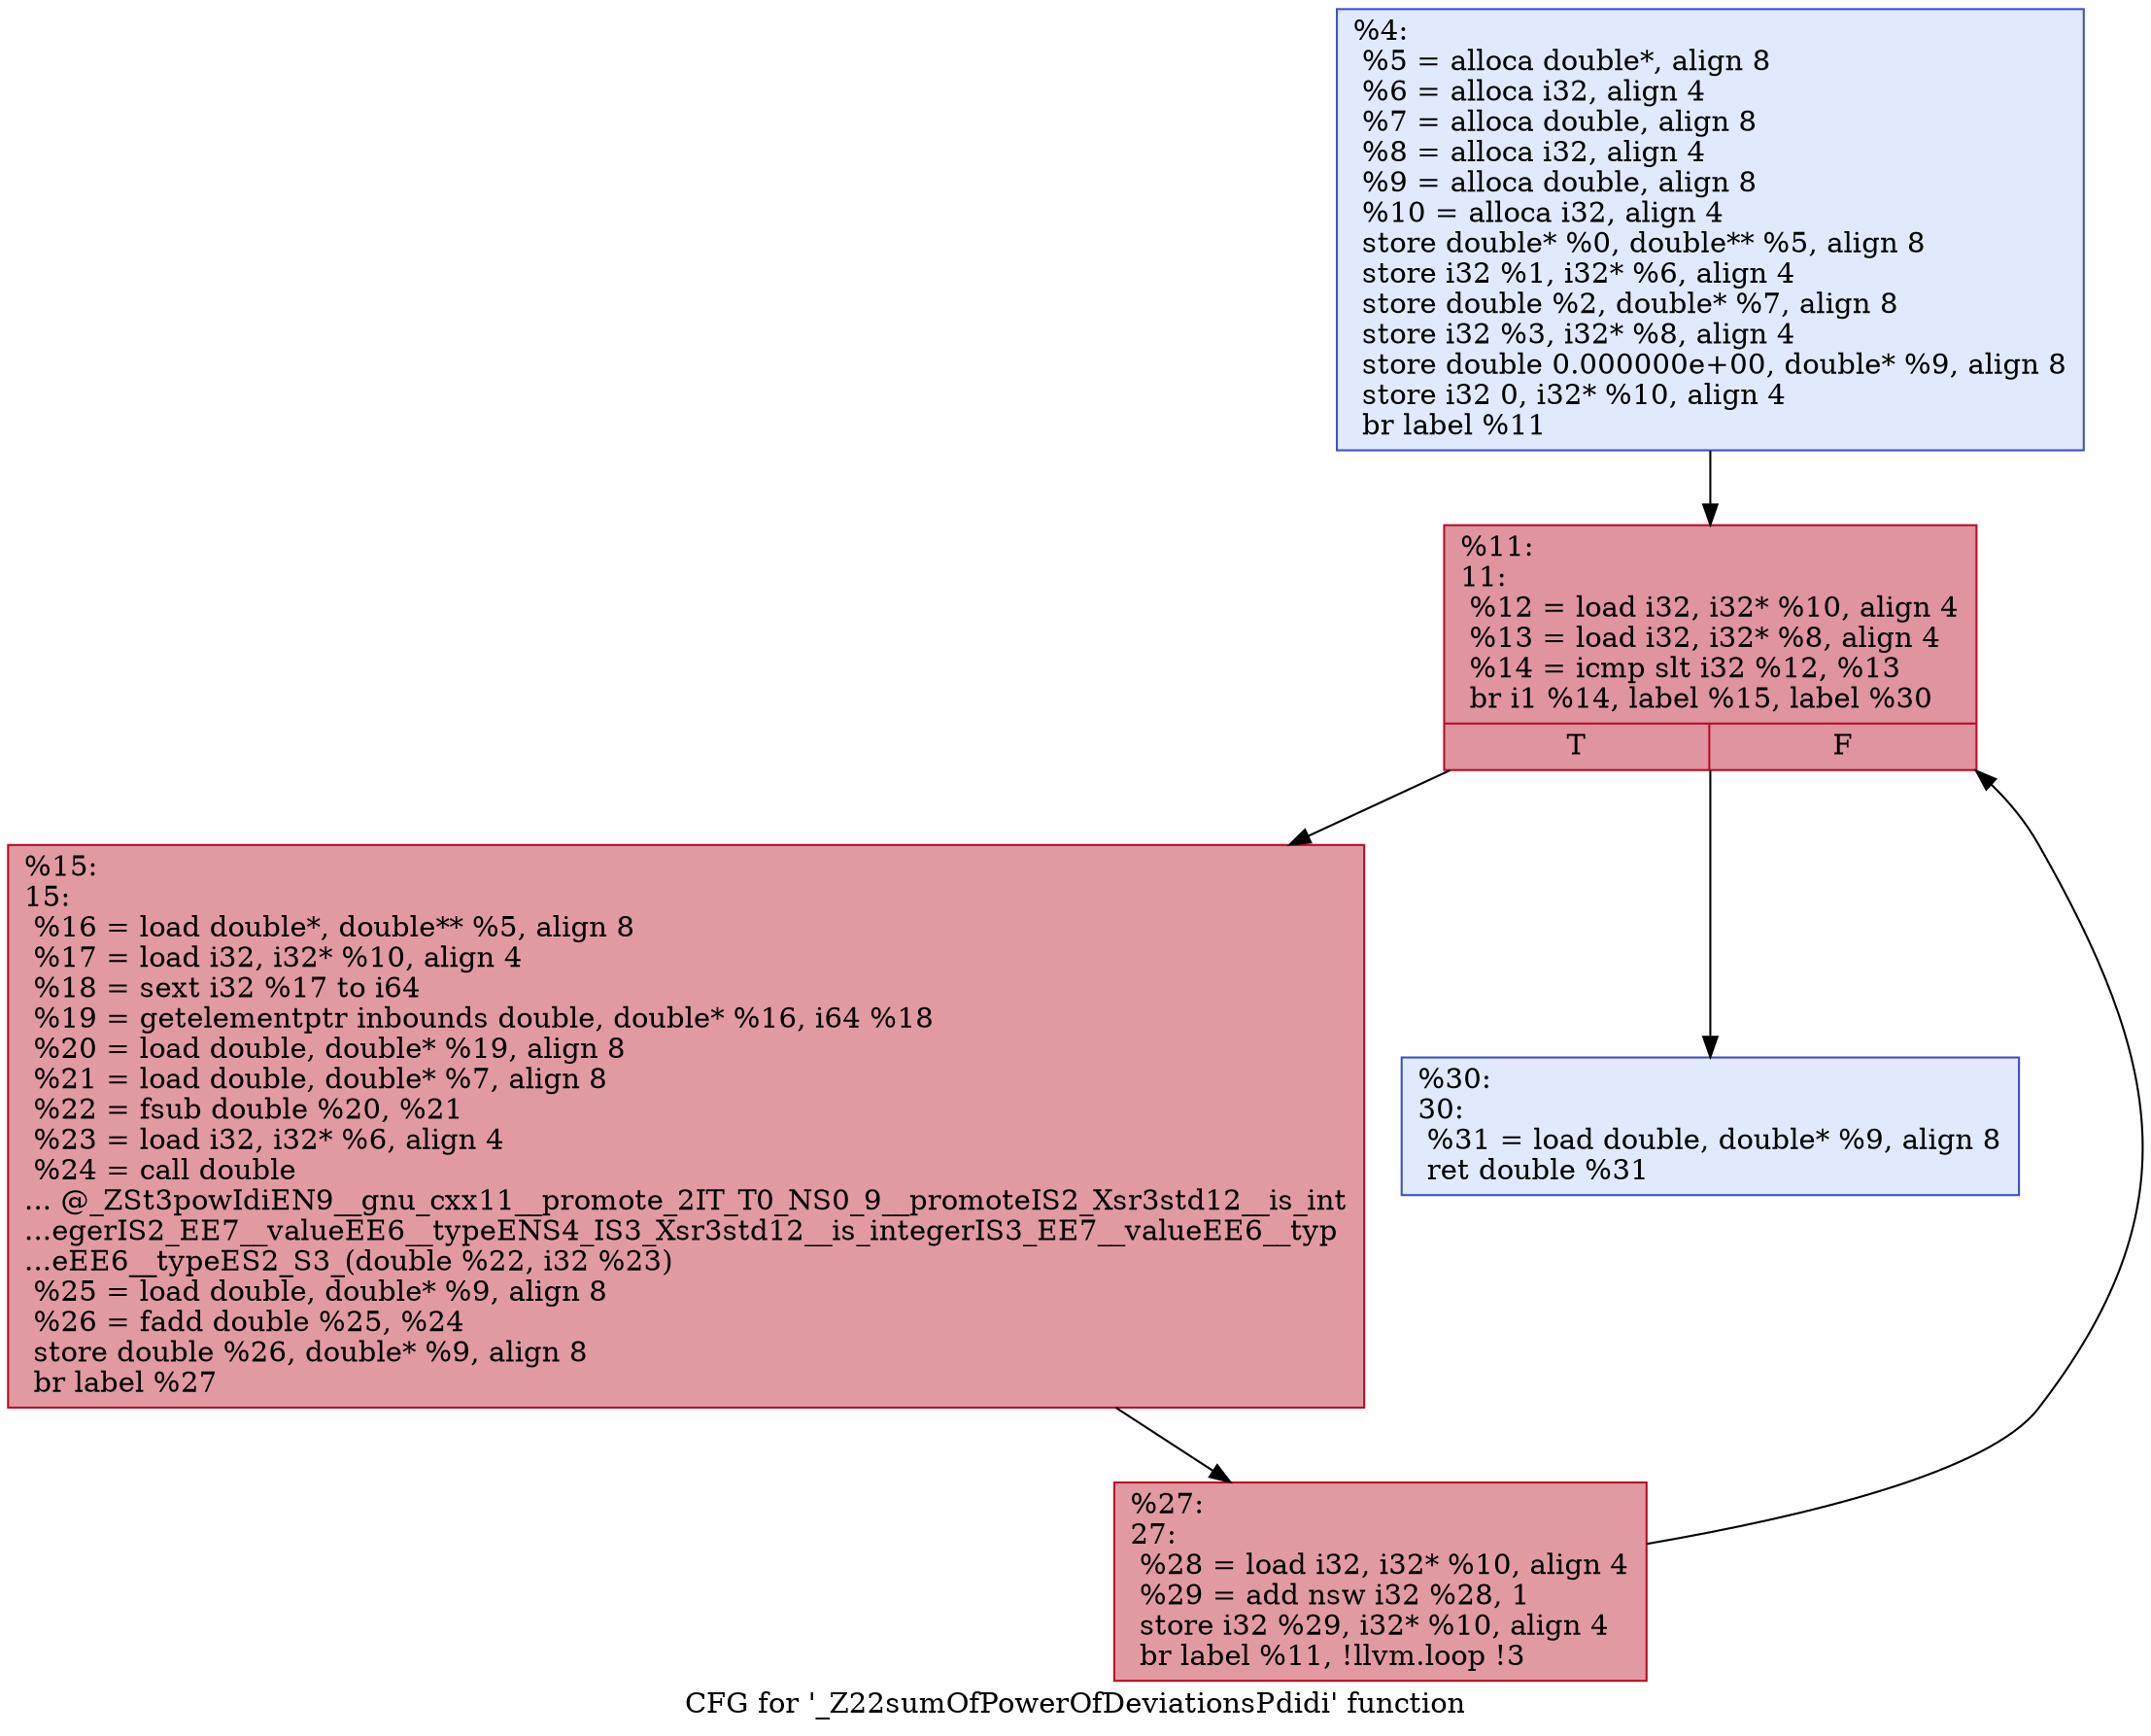 digraph "CFG for '_Z22sumOfPowerOfDeviationsPdidi' function" {
	label="CFG for '_Z22sumOfPowerOfDeviationsPdidi' function";

	1 [shape=record,color="#3d50c3ff", style=filled, fillcolor="#b9d0f970",label="{%4:\l  %5 = alloca double*, align 8\l  %6 = alloca i32, align 4\l  %7 = alloca double, align 8\l  %8 = alloca i32, align 4\l  %9 = alloca double, align 8\l  %10 = alloca i32, align 4\l  store double* %0, double** %5, align 8\l  store i32 %1, i32* %6, align 4\l  store double %2, double* %7, align 8\l  store i32 %3, i32* %8, align 4\l  store double 0.000000e+00, double* %9, align 8\l  store i32 0, i32* %10, align 4\l  br label %11\l}"];
	1 -> 2;
	2 [shape=record,color="#b70d28ff", style=filled, fillcolor="#b70d2870",label="{%11:\l11:                                               \l  %12 = load i32, i32* %10, align 4\l  %13 = load i32, i32* %8, align 4\l  %14 = icmp slt i32 %12, %13\l  br i1 %14, label %15, label %30\l|{<s0>T|<s1>F}}"];
	2 -> 3;
	2 -> 4;
	3 [shape=record,color="#b70d28ff", style=filled, fillcolor="#bb1b2c70",label="{%15:\l15:                                               \l  %16 = load double*, double** %5, align 8\l  %17 = load i32, i32* %10, align 4\l  %18 = sext i32 %17 to i64\l  %19 = getelementptr inbounds double, double* %16, i64 %18\l  %20 = load double, double* %19, align 8\l  %21 = load double, double* %7, align 8\l  %22 = fsub double %20, %21\l  %23 = load i32, i32* %6, align 4\l  %24 = call double\l... @_ZSt3powIdiEN9__gnu_cxx11__promote_2IT_T0_NS0_9__promoteIS2_Xsr3std12__is_int\l...egerIS2_EE7__valueEE6__typeENS4_IS3_Xsr3std12__is_integerIS3_EE7__valueEE6__typ\l...eEE6__typeES2_S3_(double %22, i32 %23)\l  %25 = load double, double* %9, align 8\l  %26 = fadd double %25, %24\l  store double %26, double* %9, align 8\l  br label %27\l}"];
	3 -> 5;
	5 [shape=record,color="#b70d28ff", style=filled, fillcolor="#bb1b2c70",label="{%27:\l27:                                               \l  %28 = load i32, i32* %10, align 4\l  %29 = add nsw i32 %28, 1\l  store i32 %29, i32* %10, align 4\l  br label %11, !llvm.loop !3\l}"];
	5 -> 2;
	4 [shape=record,color="#3d50c3ff", style=filled, fillcolor="#b9d0f970",label="{%30:\l30:                                               \l  %31 = load double, double* %9, align 8\l  ret double %31\l}"];
}
